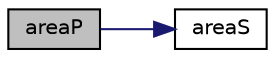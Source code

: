 digraph "areaP"
{
  bgcolor="transparent";
  edge [fontname="Helvetica",fontsize="10",labelfontname="Helvetica",labelfontsize="10"];
  node [fontname="Helvetica",fontsize="10",shape=record];
  rankdir="LR";
  Node1 [label="areaP",height=0.2,width=0.4,color="black", fillcolor="grey75", style="filled", fontcolor="black"];
  Node1 -> Node2 [color="midnightblue",fontsize="10",style="solid",fontname="Helvetica"];
  Node2 [label="areaS",height=0.2,width=0.4,color="black",URL="$a01256.html#a97b7710c5e0e5f7da937c4ee7198b7c0",tooltip="Particle surface area. "];
}
